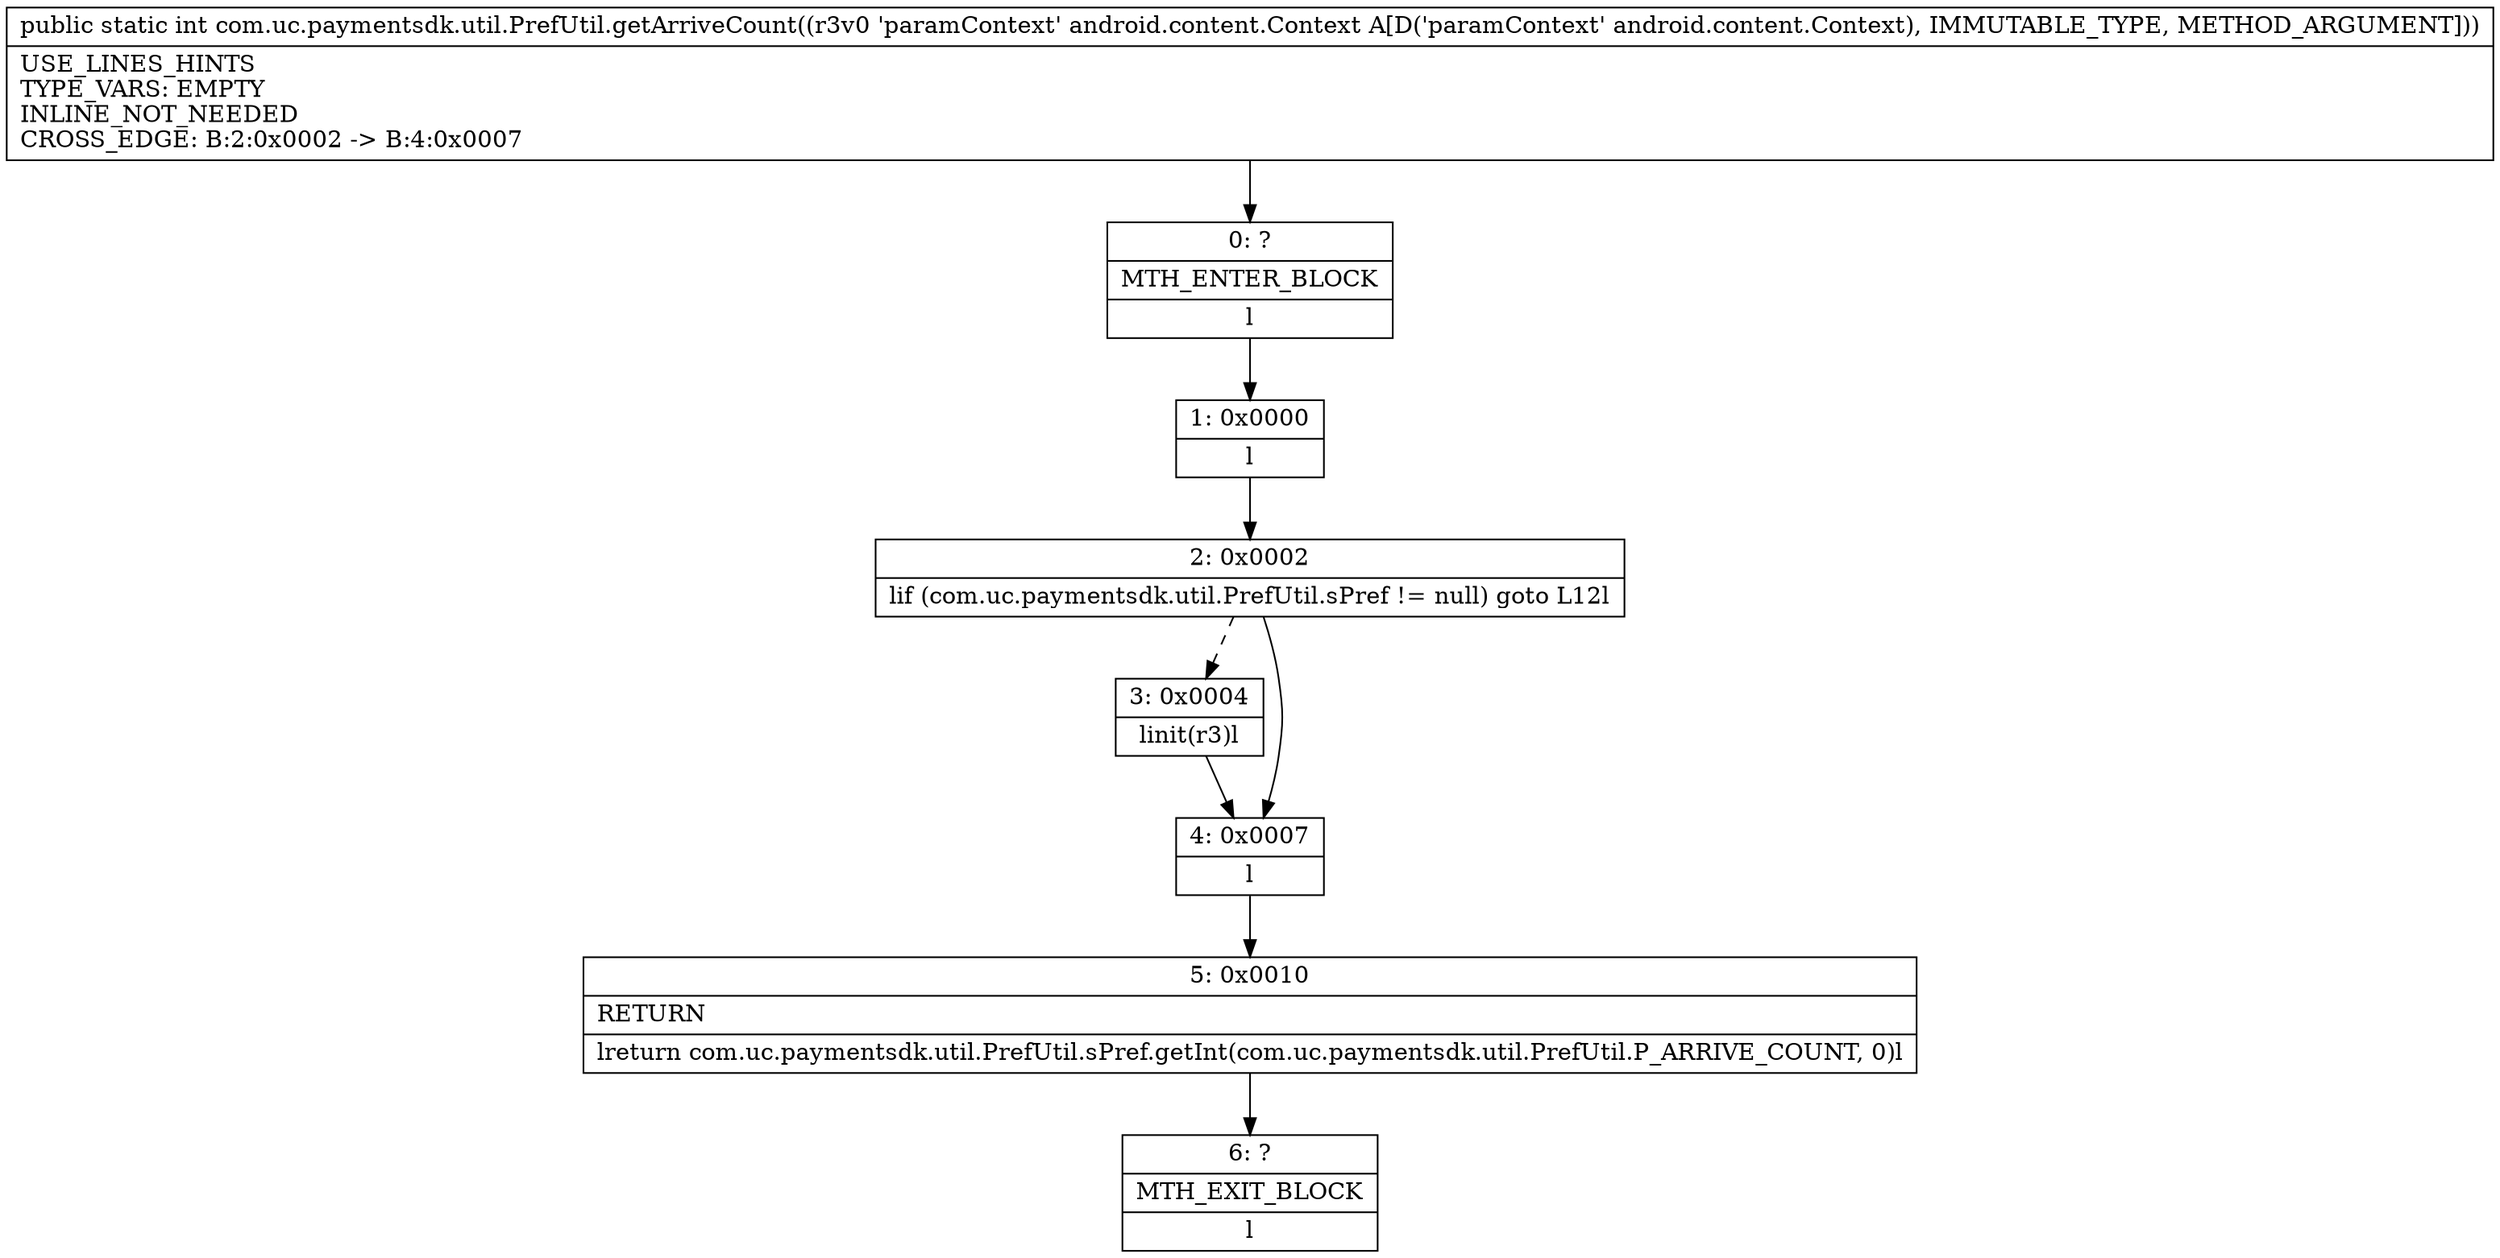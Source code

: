 digraph "CFG forcom.uc.paymentsdk.util.PrefUtil.getArriveCount(Landroid\/content\/Context;)I" {
Node_0 [shape=record,label="{0\:\ ?|MTH_ENTER_BLOCK\l|l}"];
Node_1 [shape=record,label="{1\:\ 0x0000|l}"];
Node_2 [shape=record,label="{2\:\ 0x0002|lif (com.uc.paymentsdk.util.PrefUtil.sPref != null) goto L12l}"];
Node_3 [shape=record,label="{3\:\ 0x0004|linit(r3)l}"];
Node_4 [shape=record,label="{4\:\ 0x0007|l}"];
Node_5 [shape=record,label="{5\:\ 0x0010|RETURN\l|lreturn com.uc.paymentsdk.util.PrefUtil.sPref.getInt(com.uc.paymentsdk.util.PrefUtil.P_ARRIVE_COUNT, 0)l}"];
Node_6 [shape=record,label="{6\:\ ?|MTH_EXIT_BLOCK\l|l}"];
MethodNode[shape=record,label="{public static int com.uc.paymentsdk.util.PrefUtil.getArriveCount((r3v0 'paramContext' android.content.Context A[D('paramContext' android.content.Context), IMMUTABLE_TYPE, METHOD_ARGUMENT]))  | USE_LINES_HINTS\lTYPE_VARS: EMPTY\lINLINE_NOT_NEEDED\lCROSS_EDGE: B:2:0x0002 \-\> B:4:0x0007\l}"];
MethodNode -> Node_0;
Node_0 -> Node_1;
Node_1 -> Node_2;
Node_2 -> Node_3[style=dashed];
Node_2 -> Node_4;
Node_3 -> Node_4;
Node_4 -> Node_5;
Node_5 -> Node_6;
}

